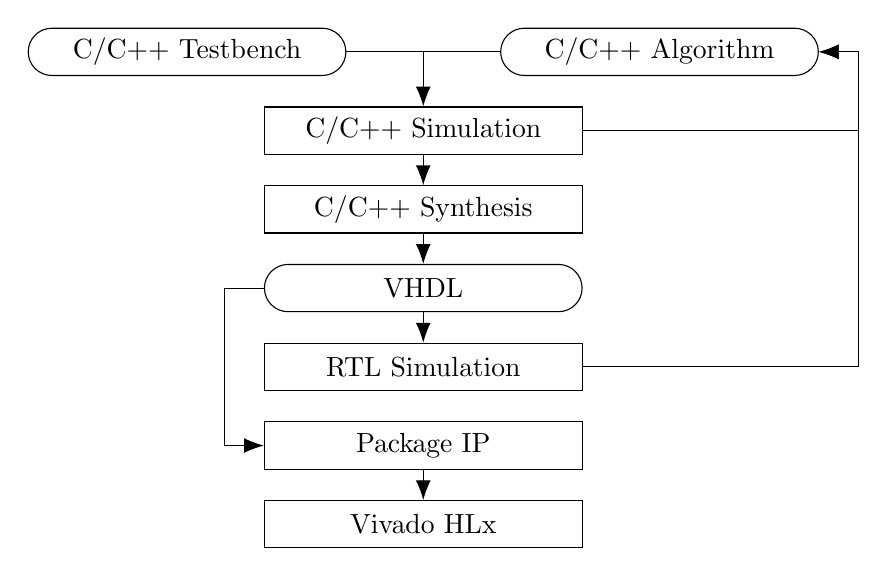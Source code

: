 % \tikzsetnextfilename{system-overview}
\begin{tikzpicture}[
    rounded corners=0mm,
]
    %coordinates
    \coordinate (orig)      at (0,0);
    \coordinate (test)      at (-3,0);
    \coordinate (alg)       at (3,0);
    \coordinate (c_sim)     at (0,-1);
    \coordinate (c_synth)   at (0,-2);
    \coordinate (VHDL)      at (0,-3);
    \coordinate (rtl_sim)   at (0,-4);
    \coordinate (ip)        at (0,-5);
    \coordinate (hlx)       at (0,-6);

    %nodes
    \node[draw, fill=white, minimum width=4cm, minimum height=0.6cm, anchor=south, text width=3.8cm, align=center, rounded corners=3mm] (A) at (test) {C/C++ Testbench};
    \node[draw, fill=white, minimum width=4cm, minimum height=0.6cm, anchor=south, text width=3.8cm, align=center, rounded corners=3mm] (B) at (alg) {C/C++ Algorithm};
    \node[draw, fill=white, minimum width=4cm, minimum height=0.6cm, anchor=south, text width=3.8cm, align=center] (C) at (c_sim) {C/C++ Simulation};
    \node[draw, fill=white, minimum width=4cm, minimum height=0.6cm, anchor=south, text width=3.8cm, align=center] (D) at (c_synth) {C/C++ Synthesis};
    \node[draw, fill=white, minimum width=4cm, minimum height=0.6cm, anchor=south, text width=3.8cm, align=center, rounded corners=3mm] (E) at (VHDL) {VHDL};
    \node[draw, fill=white, minimum width=4cm, minimum height=0.6cm, anchor=south, text width=3.8cm, align=center] (F) at (rtl_sim) {RTL Simulation};
    \node[draw, fill=white, minimum width=4cm, minimum height=0.6cm, anchor=south, text width=3.8cm, align=center] (G) at (ip) {Package IP};
    \node[draw, fill=white, minimum width=4cm, minimum height=0.6cm, anchor=south, text width=3.8cm, align=center] (H) at (hlx) {Vivado HLx};

    %path
    \path [draw,-] (A) -- (B);
    \path[draw,-{Latex[length=2.5mm]}] (A) -| (C);
    \path[draw,-{Latex[length=2.5mm]}] (C.east) -- ++(3.5,0) |- (B.east);
    \path[draw,-{Latex[length=2.5mm]}] (C) -- (D);
    \path[draw,-{Latex[length=2.5mm]}] (D) -- (E);
    \path[draw,-{Latex[length=2.5mm]}] (E) -- (F);
    \path[draw,-{Latex[length=2.5mm]}] (E.west) -- ++(-0.5,0) |- (G.west);
    \path[draw,-{Latex[length=2.5mm]}] (F.east) -- ++(3.5,0) |- (B.east);
    \path[draw,-{Latex[length=2.5mm]}] (G) -- (H);

\end{tikzpicture}